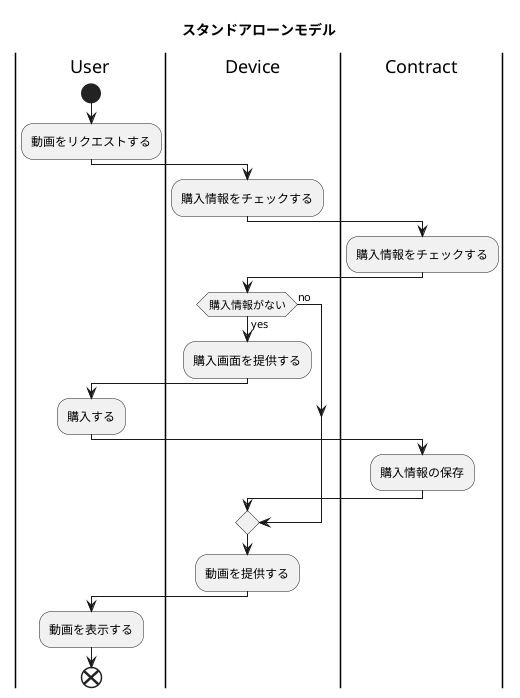 @startuml activity_standalone
title スタンドアローンモデル

|User|
start
:動画をリクエストする;

|Device|
:購入情報をチェックする;

|Contract|
:購入情報をチェックする;

|Device|
if (購入情報がない) then (yes)
    :購入画面を提供する;    
    |User|
    :購入する;  
    |Contract|
    :購入情報の保存;  
else (no)
endif

|Device|
:動画を提供する;

|User|
:動画を表示する;


end

@enduml